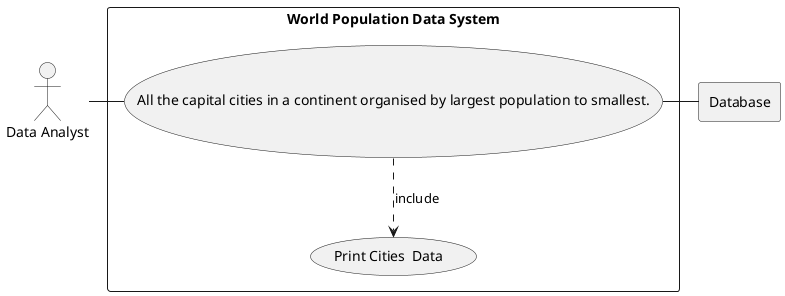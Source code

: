 @startuml

actor DA as "Data Analyst"

rectangle Database

rectangle "World Population Data System" {
    usecase UC1 as "All the capital cities in a continent organised by largest population to smallest.
"

    usecase UCa as "Print Cities  Data "

    DA - UC1
    UC1 ..> UCa : include
    UC1 - Database
}
@enduml